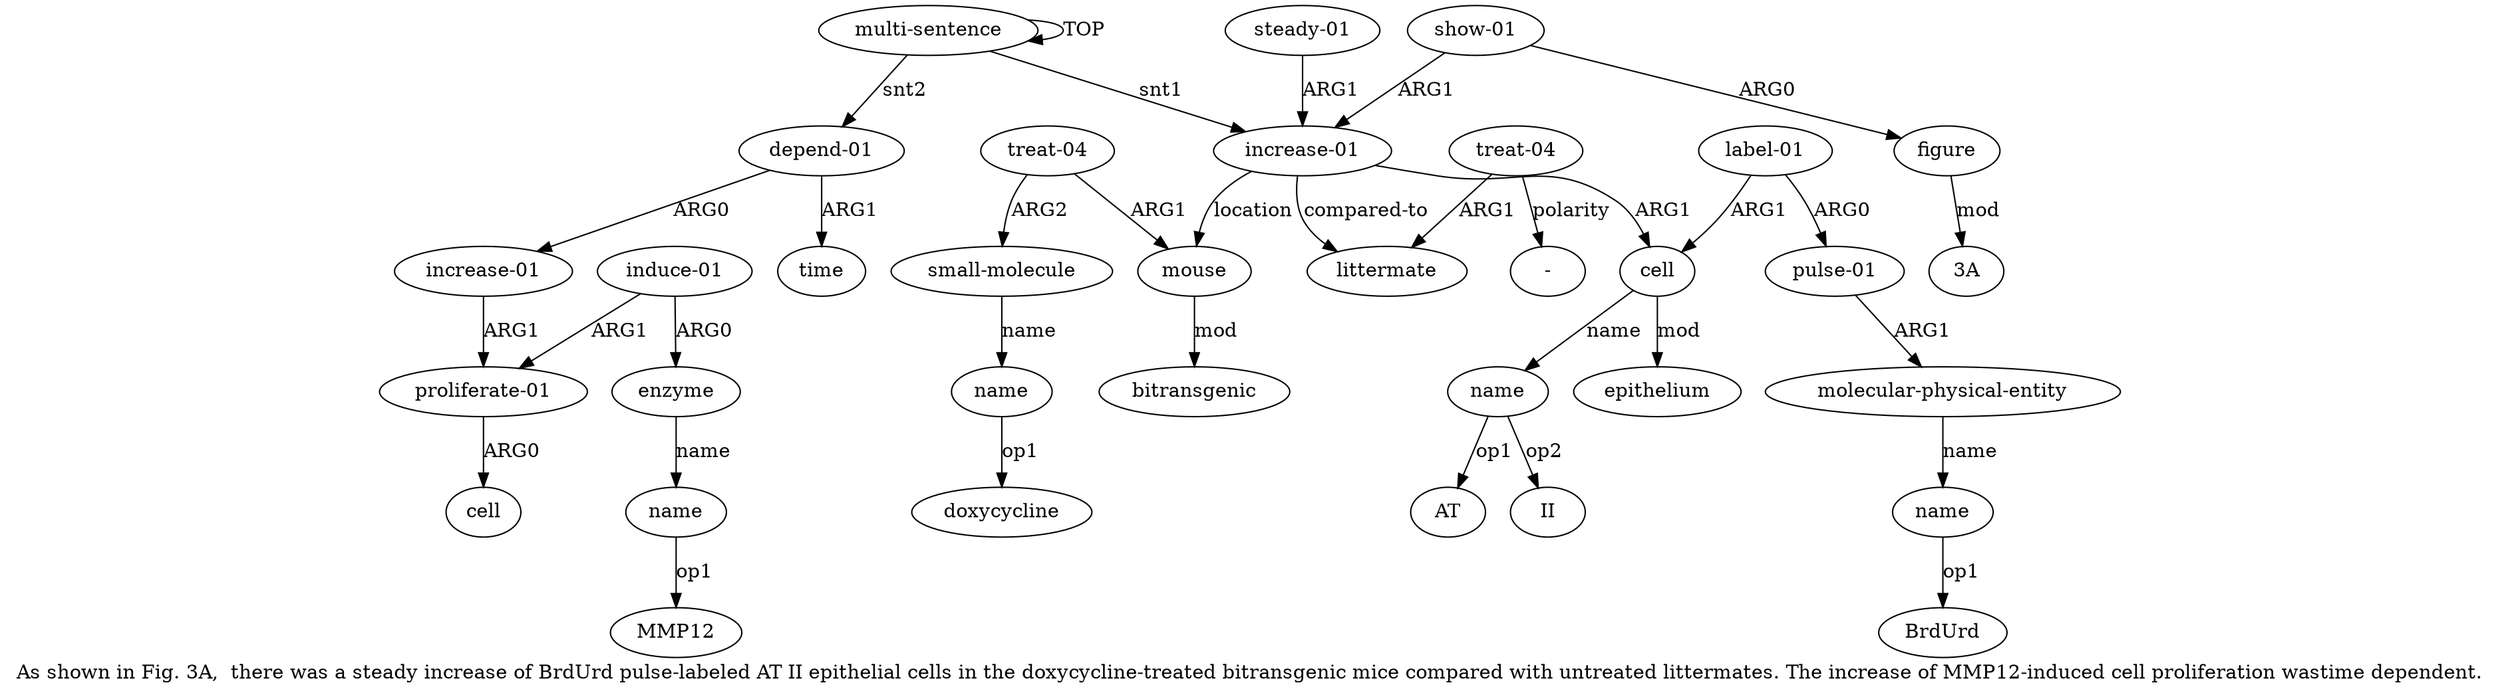 digraph  {
	graph [label="As shown in Fig. 3A,  there was a steady increase of BrdUrd pulse-labeled AT II epithelial cells in the doxycycline-treated bitransgenic \
mice compared with untreated littermates. The increase of MMP12-induced cell proliferation wastime dependent."];
	node [label="\N"];
	a20	 [color=black,
		gold_ind=20,
		gold_label="increase-01",
		label="increase-01",
		test_ind=20,
		test_label="increase-01"];
	a21	 [color=black,
		gold_ind=21,
		gold_label="proliferate-01",
		label="proliferate-01",
		test_ind=21,
		test_label="proliferate-01"];
	a20 -> a21 [key=0,
	color=black,
	gold_label=ARG1,
	label=ARG1,
	test_label=ARG1];
a22 [color=black,
	gold_ind=22,
	gold_label=cell,
	label=cell,
	test_ind=22,
	test_label=cell];
a21 -> a22 [key=0,
color=black,
gold_label=ARG0,
label=ARG0,
test_label=ARG0];
a23 [color=black,
gold_ind=23,
gold_label="induce-01",
label="induce-01",
test_ind=23,
test_label="induce-01"];
a23 -> a21 [key=0,
color=black,
gold_label=ARG1,
label=ARG1,
test_label=ARG1];
a24 [color=black,
gold_ind=24,
gold_label=enzyme,
label=enzyme,
test_ind=24,
test_label=enzyme];
a23 -> a24 [key=0,
color=black,
gold_label=ARG0,
label=ARG0,
test_label=ARG0];
a25 [color=black,
gold_ind=25,
gold_label=name,
label=name,
test_ind=25,
test_label=name];
a24 -> a25 [key=0,
color=black,
gold_label=name,
label=name,
test_label=name];
"a25 MMP12" [color=black,
gold_ind=-1,
gold_label=MMP12,
label=MMP12,
test_ind=-1,
test_label=MMP12];
a25 -> "a25 MMP12" [key=0,
color=black,
gold_label=op1,
label=op1,
test_label=op1];
a26 [color=black,
gold_ind=26,
gold_label=time,
label=time,
test_ind=26,
test_label=time];
"a3 AT" [color=black,
gold_ind=-1,
gold_label=AT,
label=AT,
test_ind=-1,
test_label=AT];
"a11 3A" [color=black,
gold_ind=-1,
gold_label="3A",
label="3A",
test_ind=-1,
test_label="3A"];
"a3 II" [color=black,
gold_ind=-1,
gold_label=II,
label=II,
test_ind=-1,
test_label=II];
a15 [color=black,
gold_ind=15,
gold_label="small-molecule",
label="small-molecule",
test_ind=15,
test_label="small-molecule"];
a16 [color=black,
gold_ind=16,
gold_label=name,
label=name,
test_ind=16,
test_label=name];
a15 -> a16 [key=0,
color=black,
gold_label=name,
label=name,
test_label=name];
a14 [color=black,
gold_ind=14,
gold_label="treat-04",
label="treat-04",
test_ind=14,
test_label="treat-04"];
a14 -> a15 [key=0,
color=black,
gold_label=ARG2,
label=ARG2,
test_label=ARG2];
a12 [color=black,
gold_ind=12,
gold_label=mouse,
label=mouse,
test_ind=12,
test_label=mouse];
a14 -> a12 [key=0,
color=black,
gold_label=ARG1,
label=ARG1,
test_label=ARG1];
a17 [color=black,
gold_ind=17,
gold_label=littermate,
label=littermate,
test_ind=17,
test_label=littermate];
"a16 doxycycline" [color=black,
gold_ind=-1,
gold_label=doxycycline,
label=doxycycline,
test_ind=-1,
test_label=doxycycline];
a16 -> "a16 doxycycline" [key=0,
color=black,
gold_label=op1,
label=op1,
test_label=op1];
a11 [color=black,
gold_ind=11,
gold_label=figure,
label=figure,
test_ind=11,
test_label=figure];
a11 -> "a11 3A" [key=0,
color=black,
gold_label=mod,
label=mod,
test_label=mod];
a10 [color=black,
gold_ind=10,
gold_label="show-01",
label="show-01",
test_ind=10,
test_label="show-01"];
a10 -> a11 [key=0,
color=black,
gold_label=ARG0,
label=ARG0,
test_label=ARG0];
a1 [color=black,
gold_ind=1,
gold_label="increase-01",
label="increase-01",
test_ind=1,
test_label="increase-01"];
a10 -> a1 [key=0,
color=black,
gold_label=ARG1,
label=ARG1,
test_label=ARG1];
a13 [color=black,
gold_ind=13,
gold_label=bitransgenic,
label=bitransgenic,
test_ind=13,
test_label=bitransgenic];
a12 -> a13 [key=0,
color=black,
gold_label=mod,
label=mod,
test_label=mod];
a19 [color=black,
gold_ind=19,
gold_label="depend-01",
label="depend-01",
test_ind=19,
test_label="depend-01"];
a19 -> a20 [key=0,
color=black,
gold_label=ARG0,
label=ARG0,
test_label=ARG0];
a19 -> a26 [key=0,
color=black,
gold_label=ARG1,
label=ARG1,
test_label=ARG1];
a18 [color=black,
gold_ind=18,
gold_label="treat-04",
label="treat-04",
test_ind=18,
test_label="treat-04"];
a18 -> a17 [key=0,
color=black,
gold_label=ARG1,
label=ARG1,
test_label=ARG1];
"a18 -" [color=black,
gold_ind=-1,
gold_label="-",
label="-",
test_ind=-1,
test_label="-"];
a18 -> "a18 -" [key=0,
color=black,
gold_label=polarity,
label=polarity,
test_label=polarity];
a1 -> a17 [key=0,
color=black,
gold_label="compared-to",
label="compared-to",
test_label="compared-to"];
a1 -> a12 [key=0,
color=black,
gold_label=location,
label=location,
test_label=location];
a2 [color=black,
gold_ind=2,
gold_label=cell,
label=cell,
test_ind=2,
test_label=cell];
a1 -> a2 [key=0,
color=black,
gold_label=ARG1,
label=ARG1,
test_label=ARG1];
a0 [color=black,
gold_ind=0,
gold_label="multi-sentence",
label="multi-sentence",
test_ind=0,
test_label="multi-sentence"];
a0 -> a19 [key=0,
color=black,
gold_label=snt2,
label=snt2,
test_label=snt2];
a0 -> a1 [key=0,
color=black,
gold_label=snt1,
label=snt1,
test_label=snt1];
a0 -> a0 [key=0,
color=black,
gold_label=TOP,
label=TOP,
test_label=TOP];
a3 [color=black,
gold_ind=3,
gold_label=name,
label=name,
test_ind=3,
test_label=name];
a3 -> "a3 AT" [key=0,
color=black,
gold_label=op1,
label=op1,
test_label=op1];
a3 -> "a3 II" [key=0,
color=black,
gold_label=op2,
label=op2,
test_label=op2];
a2 -> a3 [key=0,
color=black,
gold_label=name,
label=name,
test_label=name];
a4 [color=black,
gold_ind=4,
gold_label=epithelium,
label=epithelium,
test_ind=4,
test_label=epithelium];
a2 -> a4 [key=0,
color=black,
gold_label=mod,
label=mod,
test_label=mod];
a5 [color=black,
gold_ind=5,
gold_label="label-01",
label="label-01",
test_ind=5,
test_label="label-01"];
a5 -> a2 [key=0,
color=black,
gold_label=ARG1,
label=ARG1,
test_label=ARG1];
a6 [color=black,
gold_ind=6,
gold_label="pulse-01",
label="pulse-01",
test_ind=6,
test_label="pulse-01"];
a5 -> a6 [key=0,
color=black,
gold_label=ARG0,
label=ARG0,
test_label=ARG0];
a7 [color=black,
gold_ind=7,
gold_label="molecular-physical-entity",
label="molecular-physical-entity",
test_ind=7,
test_label="molecular-physical-entity"];
a8 [color=black,
gold_ind=8,
gold_label=name,
label=name,
test_ind=8,
test_label=name];
a7 -> a8 [key=0,
color=black,
gold_label=name,
label=name,
test_label=name];
a6 -> a7 [key=0,
color=black,
gold_label=ARG1,
label=ARG1,
test_label=ARG1];
a9 [color=black,
gold_ind=9,
gold_label="steady-01",
label="steady-01",
test_ind=9,
test_label="steady-01"];
a9 -> a1 [key=0,
color=black,
gold_label=ARG1,
label=ARG1,
test_label=ARG1];
"a8 BrdUrd" [color=black,
gold_ind=-1,
gold_label=BrdUrd,
label=BrdUrd,
test_ind=-1,
test_label=BrdUrd];
a8 -> "a8 BrdUrd" [key=0,
color=black,
gold_label=op1,
label=op1,
test_label=op1];
}
